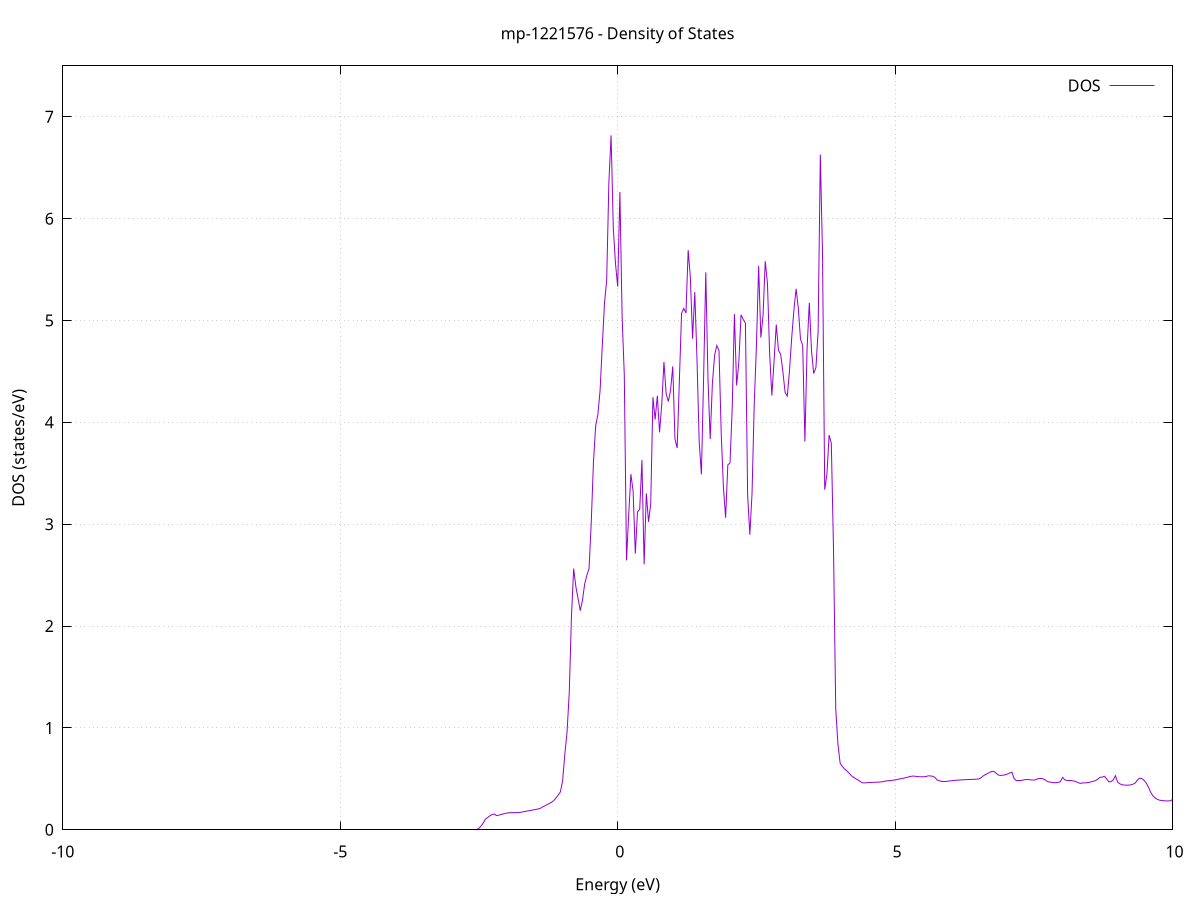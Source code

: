 set title 'mp-1221576 - Density of States'
set xlabel 'Energy (eV)'
set ylabel 'DOS (states/eV)'
set grid
set xrange [-10:10]
set yrange [0:7.500]
set xzeroaxis lt -1
set terminal png size 800,600
set output 'mp-1221576_dos_gnuplot.png'
plot '-' using 1:2 with lines title 'DOS'
-48.821000 0.000000
-48.781300 0.000000
-48.741600 0.000000
-48.701900 0.000000
-48.662200 0.000000
-48.622500 0.000000
-48.582800 0.000000
-48.543100 0.000000
-48.503400 0.000000
-48.463700 0.000000
-48.424100 0.000000
-48.384400 0.000000
-48.344700 0.000000
-48.305000 0.000000
-48.265300 0.000000
-48.225600 0.000000
-48.185900 0.000000
-48.146200 0.000000
-48.106500 0.000000
-48.066800 0.000000
-48.027100 0.000000
-47.987400 0.000000
-47.947700 0.000000
-47.908000 0.000000
-47.868400 0.000000
-47.828700 0.000000
-47.789000 0.000000
-47.749300 0.000000
-47.709600 0.000000
-47.669900 0.000000
-47.630200 0.000000
-47.590500 0.000000
-47.550800 0.000000
-47.511100 0.000000
-47.471400 0.000000
-47.431700 0.000000
-47.392000 0.000000
-47.352400 0.000000
-47.312700 0.000000
-47.273000 0.000000
-47.233300 0.000000
-47.193600 0.000000
-47.153900 0.000000
-47.114200 0.000000
-47.074500 0.000000
-47.034800 0.000000
-46.995100 0.000000
-46.955400 0.000000
-46.915700 0.000000
-46.876000 0.000000
-46.836300 0.000000
-46.796700 0.000000
-46.757000 0.000000
-46.717300 0.000000
-46.677600 0.000000
-46.637900 0.000000
-46.598200 0.000000
-46.558500 0.000000
-46.518800 0.000000
-46.479100 0.000000
-46.439400 0.000000
-46.399700 0.000000
-46.360000 0.000000
-46.320300 0.000000
-46.280700 0.000000
-46.241000 0.000000
-46.201300 0.000000
-46.161600 0.000000
-46.121900 0.000000
-46.082200 0.000000
-46.042500 0.000000
-46.002800 0.000000
-45.963100 0.000000
-45.923400 0.000000
-45.883700 0.000000
-45.844000 0.000000
-45.804300 0.000000
-45.764600 0.000000
-45.725000 0.000000
-45.685300 0.000000
-45.645600 0.000000
-45.605900 0.000000
-45.566200 0.000000
-45.526500 0.000000
-45.486800 0.000000
-45.447100 0.000000
-45.407400 0.000000
-45.367700 0.000000
-45.328000 0.000000
-45.288300 0.000000
-45.248600 0.000000
-45.209000 12.525400
-45.169300 7.502200
-45.129600 13.501300
-45.089900 28.770100
-45.050200 0.000000
-45.010500 0.000000
-44.970800 0.000000
-44.931100 0.000000
-44.891400 0.000000
-44.851700 0.000000
-44.812000 0.000000
-44.772300 0.000000
-44.732600 0.000000
-44.692900 0.000000
-44.653300 0.000000
-44.613600 0.000000
-44.573900 0.000000
-44.534200 0.000000
-44.494500 0.000000
-44.454800 0.000000
-44.415100 0.000000
-44.375400 0.000000
-44.335700 0.000000
-44.296000 0.000000
-44.256300 0.000000
-44.216600 0.000000
-44.176900 0.000000
-44.137300 0.000000
-44.097600 0.000000
-44.057900 0.000000
-44.018200 0.000000
-43.978500 0.000000
-43.938800 0.000000
-43.899100 0.000000
-43.859400 0.000000
-43.819700 0.000000
-43.780000 0.000000
-43.740300 0.000000
-43.700600 0.000000
-43.660900 0.000000
-43.621200 0.000000
-43.581600 0.000000
-43.541900 0.000000
-43.502200 0.000000
-43.462500 0.000000
-43.422800 0.000000
-43.383100 0.000000
-43.343400 0.000000
-43.303700 0.000000
-43.264000 0.000000
-43.224300 0.000000
-43.184600 0.000000
-43.144900 0.000000
-43.105200 0.000000
-43.065600 0.000000
-43.025900 0.000000
-42.986200 0.000000
-42.946500 0.000000
-42.906800 0.000000
-42.867100 0.000000
-42.827400 0.000000
-42.787700 0.000000
-42.748000 0.000000
-42.708300 0.000000
-42.668600 0.000000
-42.628900 0.000000
-42.589200 0.000000
-42.549500 0.000000
-42.509900 0.000000
-42.470200 0.000000
-42.430500 0.000000
-42.390800 0.000000
-42.351100 0.000000
-42.311400 0.000000
-42.271700 0.000000
-42.232000 0.000000
-42.192300 0.000000
-42.152600 0.000000
-42.112900 0.000000
-42.073200 0.000000
-42.033500 0.000000
-41.993900 0.000000
-41.954200 0.000000
-41.914500 0.000000
-41.874800 0.000000
-41.835100 0.000000
-41.795400 0.000000
-41.755700 0.000000
-41.716000 0.000000
-41.676300 0.000000
-41.636600 0.000000
-41.596900 0.000000
-41.557200 0.000000
-41.517500 0.000000
-41.477800 0.000000
-41.438200 0.000000
-41.398500 0.000000
-41.358800 0.000000
-41.319100 0.000000
-41.279400 0.000000
-41.239700 0.000000
-41.200000 0.000000
-41.160300 0.000000
-41.120600 0.000000
-41.080900 0.000000
-41.041200 0.000000
-41.001500 0.000000
-40.961800 0.000000
-40.922100 0.000000
-40.882500 0.000000
-40.842800 0.000000
-40.803100 0.000000
-40.763400 0.000000
-40.723700 0.000000
-40.684000 0.000000
-40.644300 0.000000
-40.604600 0.000000
-40.564900 0.000000
-40.525200 0.000000
-40.485500 0.000000
-40.445800 0.000000
-40.406100 0.000000
-40.366500 0.000000
-40.326800 0.000000
-40.287100 0.000000
-40.247400 0.000000
-40.207700 0.000000
-40.168000 0.000000
-40.128300 0.000000
-40.088600 0.000000
-40.048900 0.000000
-40.009200 0.000000
-39.969500 0.000000
-39.929800 0.000000
-39.890100 0.000000
-39.850400 0.000000
-39.810800 0.000000
-39.771100 0.000000
-39.731400 0.000000
-39.691700 0.000000
-39.652000 0.000000
-39.612300 0.000000
-39.572600 0.000000
-39.532900 0.000000
-39.493200 0.000000
-39.453500 0.000000
-39.413800 0.000000
-39.374100 0.000000
-39.334400 0.000000
-39.294800 0.000000
-39.255100 0.000000
-39.215400 0.000000
-39.175700 0.000000
-39.136000 0.000000
-39.096300 0.000000
-39.056600 0.000000
-39.016900 0.000000
-38.977200 0.000000
-38.937500 0.000000
-38.897800 0.000000
-38.858100 0.000000
-38.818400 0.000000
-38.778700 0.000000
-38.739100 0.000000
-38.699400 0.000000
-38.659700 0.000000
-38.620000 0.000000
-38.580300 0.000000
-38.540600 0.000000
-38.500900 0.000000
-38.461200 0.000000
-38.421500 0.000000
-38.381800 0.000000
-38.342100 0.000000
-38.302400 0.000000
-38.262700 0.000000
-38.223100 0.000000
-38.183400 0.000000
-38.143700 0.000000
-38.104000 0.000000
-38.064300 0.000000
-38.024600 0.000000
-37.984900 0.000000
-37.945200 0.000000
-37.905500 0.000000
-37.865800 0.000000
-37.826100 0.000000
-37.786400 0.000000
-37.746700 0.000000
-37.707000 0.000000
-37.667400 0.000000
-37.627700 0.000000
-37.588000 0.000000
-37.548300 0.000000
-37.508600 0.000000
-37.468900 0.000000
-37.429200 0.000000
-37.389500 0.000000
-37.349800 0.000000
-37.310100 0.000000
-37.270400 0.000000
-37.230700 0.000000
-37.191000 0.000000
-37.151400 0.000000
-37.111700 0.000000
-37.072000 0.000000
-37.032300 0.000000
-36.992600 0.000000
-36.952900 0.000000
-36.913200 0.000000
-36.873500 0.000000
-36.833800 0.000000
-36.794100 0.000000
-36.754400 0.000000
-36.714700 0.000000
-36.675000 0.000000
-36.635300 0.000000
-36.595700 0.000000
-36.556000 0.000000
-36.516300 0.000000
-36.476600 0.000000
-36.436900 0.000000
-36.397200 0.000000
-36.357500 0.000000
-36.317800 0.000000
-36.278100 0.000000
-36.238400 0.000000
-36.198700 0.000000
-36.159000 0.000000
-36.119300 0.000000
-36.079700 0.000000
-36.040000 0.000000
-36.000300 0.000000
-35.960600 0.000000
-35.920900 0.000000
-35.881200 0.000000
-35.841500 0.000000
-35.801800 0.000000
-35.762100 0.000000
-35.722400 0.000000
-35.682700 0.000000
-35.643000 0.000000
-35.603300 0.000000
-35.563600 0.000000
-35.524000 0.000000
-35.484300 0.000000
-35.444600 0.000000
-35.404900 0.000000
-35.365200 0.000000
-35.325500 0.000000
-35.285800 0.000000
-35.246100 0.000000
-35.206400 0.000000
-35.166700 0.000000
-35.127000 0.000000
-35.087300 0.000000
-35.047600 0.000000
-35.008000 0.000000
-34.968300 0.000000
-34.928600 0.000000
-34.888900 0.000000
-34.849200 0.000000
-34.809500 0.000000
-34.769800 0.000000
-34.730100 0.000000
-34.690400 0.000000
-34.650700 0.000000
-34.611000 0.000000
-34.571300 0.000000
-34.531600 0.000000
-34.491900 0.000000
-34.452300 0.000000
-34.412600 0.000000
-34.372900 0.000000
-34.333200 0.000000
-34.293500 0.000000
-34.253800 0.000000
-34.214100 0.000000
-34.174400 0.000000
-34.134700 0.000000
-34.095000 0.000000
-34.055300 0.000000
-34.015600 0.000000
-33.975900 0.000000
-33.936200 0.000000
-33.896600 0.000000
-33.856900 0.000000
-33.817200 0.000000
-33.777500 0.000000
-33.737800 0.000000
-33.698100 0.000000
-33.658400 0.000000
-33.618700 0.000000
-33.579000 0.000000
-33.539300 0.000000
-33.499600 0.000000
-33.459900 0.000000
-33.420200 0.000000
-33.380600 0.000000
-33.340900 0.000000
-33.301200 0.000000
-33.261500 0.000000
-33.221800 0.000000
-33.182100 0.000000
-33.142400 0.000000
-33.102700 0.000000
-33.063000 0.000000
-33.023300 0.000000
-32.983600 0.000000
-32.943900 0.000000
-32.904200 0.000000
-32.864500 0.000000
-32.824900 0.000000
-32.785200 0.000000
-32.745500 0.000000
-32.705800 0.000000
-32.666100 0.000000
-32.626400 0.000000
-32.586700 0.000000
-32.547000 0.000000
-32.507300 0.000000
-32.467600 0.000000
-32.427900 0.000000
-32.388200 0.000000
-32.348500 0.000000
-32.308900 0.000000
-32.269200 0.000000
-32.229500 0.000000
-32.189800 0.000000
-32.150100 0.000000
-32.110400 0.000000
-32.070700 0.000000
-32.031000 0.000000
-31.991300 0.000000
-31.951600 0.000000
-31.911900 0.000000
-31.872200 0.000000
-31.832500 0.000000
-31.792800 0.000000
-31.753200 0.000000
-31.713500 0.000000
-31.673800 0.000000
-31.634100 0.000000
-31.594400 0.000000
-31.554700 0.000000
-31.515000 0.000000
-31.475300 0.000000
-31.435600 0.000000
-31.395900 0.000000
-31.356200 0.000000
-31.316500 0.000000
-31.276800 0.000000
-31.237200 0.000000
-31.197500 0.000000
-31.157800 0.000000
-31.118100 0.000000
-31.078400 0.000000
-31.038700 0.000000
-30.999000 0.000000
-30.959300 0.000000
-30.919600 0.000000
-30.879900 0.000000
-30.840200 0.000000
-30.800500 0.000000
-30.760800 0.000000
-30.721100 0.000000
-30.681500 0.000000
-30.641800 0.000000
-30.602100 0.000000
-30.562400 0.000000
-30.522700 0.000000
-30.483000 0.000000
-30.443300 0.000000
-30.403600 0.000000
-30.363900 0.000000
-30.324200 0.000000
-30.284500 0.000000
-30.244800 0.000000
-30.205100 0.000000
-30.165500 0.000000
-30.125800 0.000000
-30.086100 0.000000
-30.046400 0.000000
-30.006700 0.000000
-29.967000 0.000000
-29.927300 0.000000
-29.887600 0.000000
-29.847900 0.000000
-29.808200 0.000000
-29.768500 0.000000
-29.728800 0.000000
-29.689100 0.000000
-29.649400 0.000000
-29.609800 0.000000
-29.570100 0.000000
-29.530400 0.000000
-29.490700 0.000000
-29.451000 0.000000
-29.411300 0.000000
-29.371600 0.000000
-29.331900 0.000000
-29.292200 0.000000
-29.252500 0.000000
-29.212800 0.000000
-29.173100 0.000000
-29.133400 0.000000
-29.093800 0.000000
-29.054100 0.000000
-29.014400 0.000000
-28.974700 0.000000
-28.935000 0.000000
-28.895300 0.000000
-28.855600 0.000000
-28.815900 0.000000
-28.776200 0.000000
-28.736500 0.000000
-28.696800 0.000000
-28.657100 0.000000
-28.617400 0.000000
-28.577700 0.000000
-28.538100 0.000000
-28.498400 0.000000
-28.458700 0.000000
-28.419000 0.000000
-28.379300 0.000000
-28.339600 0.000000
-28.299900 0.000000
-28.260200 0.000000
-28.220500 0.000000
-28.180800 0.000000
-28.141100 0.000000
-28.101400 0.000000
-28.061700 0.000000
-28.022100 0.000000
-27.982400 0.000000
-27.942700 0.000000
-27.903000 0.000000
-27.863300 0.000000
-27.823600 0.000000
-27.783900 0.000000
-27.744200 0.000000
-27.704500 0.000000
-27.664800 0.000000
-27.625100 0.000000
-27.585400 0.000000
-27.545700 0.000000
-27.506000 0.000000
-27.466400 0.000000
-27.426700 0.000000
-27.387000 0.000000
-27.347300 0.000000
-27.307600 0.000000
-27.267900 0.000000
-27.228200 0.000000
-27.188500 0.000000
-27.148800 0.000000
-27.109100 0.000000
-27.069400 0.000000
-27.029700 0.000000
-26.990000 0.000000
-26.950300 0.000000
-26.910700 0.000000
-26.871000 0.000000
-26.831300 0.000000
-26.791600 0.000000
-26.751900 0.000000
-26.712200 0.000000
-26.672500 0.000000
-26.632800 0.000000
-26.593100 0.000000
-26.553400 0.000000
-26.513700 0.000000
-26.474000 0.000000
-26.434300 0.000000
-26.394700 0.000000
-26.355000 0.000000
-26.315300 0.000000
-26.275600 0.000000
-26.235900 0.000000
-26.196200 0.000000
-26.156500 0.000000
-26.116800 0.000000
-26.077100 0.000000
-26.037400 0.000000
-25.997700 0.000000
-25.958000 0.000000
-25.918300 0.000000
-25.878600 0.000000
-25.839000 0.000000
-25.799300 0.000000
-25.759600 0.000000
-25.719900 0.000000
-25.680200 0.000000
-25.640500 0.000000
-25.600800 0.000000
-25.561100 0.000000
-25.521400 0.000000
-25.481700 0.000000
-25.442000 0.000000
-25.402300 0.000000
-25.362600 0.000000
-25.323000 0.000000
-25.283300 0.000000
-25.243600 0.000000
-25.203900 0.000000
-25.164200 0.000000
-25.124500 0.000000
-25.084800 0.000000
-25.045100 0.000000
-25.005400 0.000000
-24.965700 0.000000
-24.926000 0.000000
-24.886300 0.000000
-24.846600 0.000000
-24.806900 0.000000
-24.767300 0.000000
-24.727600 0.000000
-24.687900 0.000000
-24.648200 0.000000
-24.608500 0.000000
-24.568800 0.000000
-24.529100 0.000000
-24.489400 0.000000
-24.449700 0.000000
-24.410000 0.000000
-24.370300 0.000000
-24.330600 0.000000
-24.290900 0.000000
-24.251300 0.000000
-24.211600 0.000000
-24.171900 0.000000
-24.132200 0.000000
-24.092500 0.000000
-24.052800 0.000000
-24.013100 0.000000
-23.973400 0.000000
-23.933700 0.000000
-23.894000 0.000000
-23.854300 0.000000
-23.814600 0.000000
-23.774900 0.000000
-23.735200 0.000000
-23.695600 0.000000
-23.655900 0.000000
-23.616200 0.000000
-23.576500 0.000000
-23.536800 0.000000
-23.497100 0.000000
-23.457400 0.000000
-23.417700 0.000000
-23.378000 0.000000
-23.338300 0.000000
-23.298600 0.000000
-23.258900 0.000000
-23.219200 0.000000
-23.179600 0.000000
-23.139900 0.000000
-23.100200 0.000000
-23.060500 0.000000
-23.020800 0.000000
-22.981100 0.000000
-22.941400 0.000000
-22.901700 0.000000
-22.862000 0.000000
-22.822300 0.000000
-22.782600 0.000000
-22.742900 0.000000
-22.703200 0.000000
-22.663500 0.000000
-22.623900 0.000000
-22.584200 0.000000
-22.544500 0.000000
-22.504800 0.000000
-22.465100 0.000000
-22.425400 0.000000
-22.385700 0.000000
-22.346000 0.000000
-22.306300 0.000000
-22.266600 0.000000
-22.226900 0.000000
-22.187200 0.000000
-22.147500 0.000000
-22.107900 0.000000
-22.068200 0.000000
-22.028500 0.000000
-21.988800 0.000000
-21.949100 0.000000
-21.909400 0.000000
-21.869700 0.000000
-21.830000 0.000000
-21.790300 0.000000
-21.750600 0.000000
-21.710900 0.000000
-21.671200 0.000000
-21.631500 0.000000
-21.591800 0.000000
-21.552200 0.000000
-21.512500 0.000000
-21.472800 0.000000
-21.433100 0.000000
-21.393400 0.000000
-21.353700 0.000000
-21.314000 0.000000
-21.274300 0.000000
-21.234600 0.000000
-21.194900 0.000000
-21.155200 0.000000
-21.115500 0.000000
-21.075800 0.000000
-21.036200 0.000000
-20.996500 0.000000
-20.956800 0.000000
-20.917100 0.000000
-20.877400 0.000000
-20.837700 0.000000
-20.798000 0.000000
-20.758300 0.000000
-20.718600 0.000000
-20.678900 0.000000
-20.639200 0.000000
-20.599500 0.000000
-20.559800 0.000000
-20.520100 0.000000
-20.480500 0.000000
-20.440800 0.000000
-20.401100 0.000000
-20.361400 0.000000
-20.321700 0.000000
-20.282000 0.000000
-20.242300 0.000000
-20.202600 0.000000
-20.162900 0.000000
-20.123200 0.000000
-20.083500 0.000000
-20.043800 0.000000
-20.004100 0.000000
-19.964400 0.000000
-19.924800 0.000000
-19.885100 0.000000
-19.845400 0.000000
-19.805700 0.000000
-19.766000 0.000000
-19.726300 0.000000
-19.686600 0.000000
-19.646900 0.000000
-19.607200 0.000000
-19.567500 0.000000
-19.527800 0.000000
-19.488100 0.000000
-19.448400 0.000000
-19.408800 0.000000
-19.369100 0.000000
-19.329400 0.000000
-19.289700 0.000000
-19.250000 0.000000
-19.210300 0.000000
-19.170600 0.000000
-19.130900 0.000000
-19.091200 0.000000
-19.051500 0.000000
-19.011800 0.000000
-18.972100 0.000000
-18.932400 0.000000
-18.892700 0.000000
-18.853100 0.000000
-18.813400 0.000000
-18.773700 0.000000
-18.734000 0.000000
-18.694300 0.000000
-18.654600 0.000000
-18.614900 0.000000
-18.575200 0.000000
-18.535500 0.000000
-18.495800 0.000000
-18.456100 0.000000
-18.416400 0.000000
-18.376700 0.000000
-18.337100 0.000000
-18.297400 0.000000
-18.257700 0.000000
-18.218000 0.000000
-18.178300 0.000000
-18.138600 0.000000
-18.098900 0.000000
-18.059200 0.000000
-18.019500 0.000000
-17.979800 0.000000
-17.940100 0.000000
-17.900400 0.000000
-17.860700 0.000000
-17.821000 0.000000
-17.781400 0.000000
-17.741700 0.000000
-17.702000 0.000000
-17.662300 0.000000
-17.622600 0.000000
-17.582900 0.000000
-17.543200 0.000000
-17.503500 0.000000
-17.463800 0.000000
-17.424100 0.000000
-17.384400 0.000000
-17.344700 0.000000
-17.305000 0.000000
-17.265400 0.000000
-17.225700 0.000000
-17.186000 0.000000
-17.146300 0.000000
-17.106600 0.000000
-17.066900 0.000000
-17.027200 0.000000
-16.987500 0.000000
-16.947800 0.000000
-16.908100 0.000000
-16.868400 0.000000
-16.828700 0.000000
-16.789000 0.000000
-16.749300 0.000000
-16.709700 0.000000
-16.670000 0.000000
-16.630300 0.000000
-16.590600 0.000000
-16.550900 0.000000
-16.511200 0.000000
-16.471500 0.000000
-16.431800 0.000000
-16.392100 0.000000
-16.352400 0.000000
-16.312700 0.000000
-16.273000 0.000000
-16.233300 0.000000
-16.193700 0.000000
-16.154000 0.000000
-16.114300 0.000000
-16.074600 0.000000
-16.034900 0.000000
-15.995200 0.000000
-15.955500 0.000000
-15.915800 0.000000
-15.876100 0.000000
-15.836400 0.000000
-15.796700 0.000000
-15.757000 0.000000
-15.717300 0.000000
-15.677600 0.000000
-15.638000 0.000000
-15.598300 0.000000
-15.558600 0.000000
-15.518900 0.000000
-15.479200 0.000000
-15.439500 0.000000
-15.399800 0.000000
-15.360100 0.000000
-15.320400 0.000000
-15.280700 0.000000
-15.241000 0.000000
-15.201300 0.000000
-15.161600 0.000000
-15.122000 0.000000
-15.082300 0.000000
-15.042600 0.000000
-15.002900 0.000000
-14.963200 0.000000
-14.923500 0.000000
-14.883800 0.000000
-14.844100 0.000000
-14.804400 0.000000
-14.764700 0.000000
-14.725000 0.000000
-14.685300 0.000000
-14.645600 0.000000
-14.605900 0.000000
-14.566300 0.000000
-14.526600 0.000000
-14.486900 0.000000
-14.447200 0.000000
-14.407500 0.000000
-14.367800 0.000000
-14.328100 0.000000
-14.288400 0.000000
-14.248700 0.000000
-14.209000 0.000000
-14.169300 0.000000
-14.129600 0.000000
-14.089900 0.000000
-14.050300 0.000000
-14.010600 0.000000
-13.970900 0.000000
-13.931200 0.000000
-13.891500 0.000000
-13.851800 0.000000
-13.812100 0.000000
-13.772400 0.000000
-13.732700 0.000000
-13.693000 0.000000
-13.653300 0.000000
-13.613600 0.000000
-13.573900 0.000000
-13.534200 0.000000
-13.494600 0.000000
-13.454900 0.000000
-13.415200 0.000000
-13.375500 0.000000
-13.335800 0.000000
-13.296100 0.000000
-13.256400 0.000000
-13.216700 0.000000
-13.177000 0.000000
-13.137300 0.000000
-13.097600 0.000000
-13.057900 0.000000
-13.018200 0.000000
-12.978500 0.000000
-12.938900 0.000000
-12.899200 0.000000
-12.859500 0.000000
-12.819800 0.000000
-12.780100 0.000000
-12.740400 0.000000
-12.700700 0.000000
-12.661000 0.000000
-12.621300 0.000000
-12.581600 0.000000
-12.541900 0.000000
-12.502200 0.000000
-12.462500 0.000000
-12.422900 0.000000
-12.383200 0.000000
-12.343500 0.000000
-12.303800 0.000000
-12.264100 0.000000
-12.224400 0.000000
-12.184700 0.000000
-12.145000 0.000000
-12.105300 0.000000
-12.065600 0.000000
-12.025900 0.000000
-11.986200 0.000000
-11.946500 0.000000
-11.906800 0.000000
-11.867200 0.000000
-11.827500 0.000000
-11.787800 0.000000
-11.748100 0.000000
-11.708400 0.000000
-11.668700 0.000000
-11.629000 0.000000
-11.589300 0.000000
-11.549600 0.000000
-11.509900 0.000000
-11.470200 0.000000
-11.430500 0.000000
-11.390800 0.000000
-11.351200 0.000000
-11.311500 0.000000
-11.271800 0.000000
-11.232100 0.000000
-11.192400 0.000000
-11.152700 0.000000
-11.113000 0.000000
-11.073300 0.000000
-11.033600 0.000000
-10.993900 0.000000
-10.954200 0.000000
-10.914500 0.000000
-10.874800 0.000000
-10.835100 0.000000
-10.795500 0.000000
-10.755800 0.000000
-10.716100 0.000000
-10.676400 0.000000
-10.636700 0.000000
-10.597000 0.000000
-10.557300 0.000000
-10.517600 0.000000
-10.477900 0.000000
-10.438200 0.000000
-10.398500 0.000000
-10.358800 0.000000
-10.319100 0.000000
-10.279500 0.000000
-10.239800 0.000000
-10.200100 0.000000
-10.160400 0.000000
-10.120700 0.000000
-10.081000 0.000000
-10.041300 0.000000
-10.001600 0.000000
-9.961900 0.000000
-9.922200 0.000000
-9.882500 0.000000
-9.842800 0.000000
-9.803100 0.000000
-9.763400 0.000000
-9.723800 0.000000
-9.684100 0.000000
-9.644400 0.000000
-9.604700 0.000000
-9.565000 0.000000
-9.525300 0.000000
-9.485600 0.000000
-9.445900 0.000000
-9.406200 0.000000
-9.366500 0.000000
-9.326800 0.000000
-9.287100 0.000000
-9.247400 0.000000
-9.207800 0.000000
-9.168100 0.000000
-9.128400 0.000000
-9.088700 0.000000
-9.049000 0.000000
-9.009300 0.000000
-8.969600 0.000000
-8.929900 0.000000
-8.890200 0.000000
-8.850500 0.000000
-8.810800 0.000000
-8.771100 0.000000
-8.731400 0.000000
-8.691700 0.000000
-8.652100 0.000000
-8.612400 0.000000
-8.572700 0.000000
-8.533000 0.000000
-8.493300 0.000000
-8.453600 0.000000
-8.413900 0.000000
-8.374200 0.000000
-8.334500 0.000000
-8.294800 0.000000
-8.255100 0.000000
-8.215400 0.000000
-8.175700 0.000000
-8.136100 0.000000
-8.096400 0.000000
-8.056700 0.000000
-8.017000 0.000000
-7.977300 0.000000
-7.937600 0.000000
-7.897900 0.000000
-7.858200 0.000000
-7.818500 0.000000
-7.778800 0.000000
-7.739100 0.000000
-7.699400 0.000000
-7.659700 0.000000
-7.620000 0.000000
-7.580400 0.000000
-7.540700 0.000000
-7.501000 0.000000
-7.461300 0.000000
-7.421600 0.000000
-7.381900 0.000000
-7.342200 0.000000
-7.302500 0.000000
-7.262800 0.000000
-7.223100 0.000000
-7.183400 0.000000
-7.143700 0.000000
-7.104000 0.000000
-7.064400 0.000000
-7.024700 0.000000
-6.985000 0.000000
-6.945300 0.000000
-6.905600 0.000000
-6.865900 0.000000
-6.826200 0.000000
-6.786500 0.000000
-6.746800 0.000000
-6.707100 0.000000
-6.667400 0.000000
-6.627700 0.000000
-6.588000 0.000000
-6.548300 0.000000
-6.508700 0.000000
-6.469000 0.000000
-6.429300 0.000000
-6.389600 0.000000
-6.349900 0.000000
-6.310200 0.000000
-6.270500 0.000000
-6.230800 0.000000
-6.191100 0.000000
-6.151400 0.000000
-6.111700 0.000000
-6.072000 0.000000
-6.032300 0.000000
-5.992600 0.000000
-5.953000 0.000000
-5.913300 0.000000
-5.873600 0.000000
-5.833900 0.000000
-5.794200 0.000000
-5.754500 0.000000
-5.714800 0.000000
-5.675100 0.000000
-5.635400 0.000000
-5.595700 0.000000
-5.556000 0.000000
-5.516300 0.000000
-5.476600 0.000000
-5.437000 0.000000
-5.397300 0.000000
-5.357600 0.000000
-5.317900 0.000000
-5.278200 0.000000
-5.238500 0.000000
-5.198800 0.000000
-5.159100 0.000000
-5.119400 0.000000
-5.079700 0.000000
-5.040000 0.000000
-5.000300 0.000000
-4.960600 0.000000
-4.920900 0.000000
-4.881300 0.000000
-4.841600 0.000000
-4.801900 0.000000
-4.762200 0.000000
-4.722500 0.000000
-4.682800 0.000000
-4.643100 0.000000
-4.603400 0.000000
-4.563700 0.000000
-4.524000 0.000000
-4.484300 0.000000
-4.444600 0.000000
-4.404900 0.000000
-4.365300 0.000000
-4.325600 0.000000
-4.285900 0.000000
-4.246200 0.000000
-4.206500 0.000000
-4.166800 0.000000
-4.127100 0.000000
-4.087400 0.000000
-4.047700 0.000000
-4.008000 0.000000
-3.968300 0.000000
-3.928600 0.000000
-3.888900 0.000000
-3.849200 0.000000
-3.809600 0.000000
-3.769900 0.000000
-3.730200 0.000000
-3.690500 0.000000
-3.650800 0.000000
-3.611100 0.000000
-3.571400 0.000000
-3.531700 0.000000
-3.492000 0.000000
-3.452300 0.000000
-3.412600 0.000000
-3.372900 0.000000
-3.333200 0.000000
-3.293600 0.000000
-3.253900 0.000000
-3.214200 0.000000
-3.174500 0.000000
-3.134800 0.000000
-3.095100 0.000000
-3.055400 0.000000
-3.015700 0.000000
-2.976000 0.000000
-2.936300 0.000000
-2.896600 0.000000
-2.856900 0.000000
-2.817200 0.000000
-2.777500 0.000000
-2.737900 0.000000
-2.698200 0.000000
-2.658500 0.000000
-2.618800 0.000000
-2.579100 0.000000
-2.539400 0.001400
-2.499700 0.015600
-2.460000 0.038300
-2.420300 0.068100
-2.380600 0.105400
-2.340900 0.121200
-2.301200 0.137800
-2.261500 0.150500
-2.221900 0.154600
-2.182200 0.138400
-2.142500 0.144000
-2.102800 0.149600
-2.063100 0.155200
-2.023400 0.160800
-1.983700 0.165000
-1.944000 0.167500
-1.904300 0.168800
-1.864600 0.168400
-1.824900 0.168200
-1.785200 0.169500
-1.745500 0.171900
-1.705800 0.175900
-1.666200 0.180000
-1.626500 0.184100
-1.586800 0.188200
-1.547100 0.192400
-1.507400 0.196500
-1.467700 0.200600
-1.428000 0.204700
-1.388300 0.212500
-1.348600 0.225400
-1.308900 0.236500
-1.269200 0.247600
-1.229500 0.258600
-1.189800 0.270200
-1.150200 0.287100
-1.110500 0.312400
-1.070800 0.341300
-1.031100 0.372900
-0.991400 0.483700
-0.951700 0.744200
-0.912000 0.959200
-0.872300 1.344600
-0.832600 2.092000
-0.792900 2.564800
-0.753200 2.387500
-0.713500 2.269700
-0.673800 2.151700
-0.634100 2.254200
-0.594500 2.412400
-0.554800 2.498400
-0.515100 2.564200
-0.475400 3.022200
-0.435700 3.612900
-0.396000 3.966100
-0.356300 4.077700
-0.316600 4.312300
-0.276900 4.753800
-0.237200 5.170200
-0.197500 5.397700
-0.157800 6.359100
-0.118100 6.818100
-0.078400 5.906400
-0.038800 5.557700
0.000900 5.333100
0.040600 6.261700
0.080300 5.040300
0.120000 4.463800
0.159700 2.645400
0.199400 3.095900
0.239100 3.491300
0.278800 3.323400
0.318500 2.711000
0.358200 3.120400
0.397900 3.147100
0.437600 3.629000
0.477200 2.606000
0.516900 3.303000
0.556600 3.023500
0.596300 3.201400
0.636000 4.247200
0.675700 4.027700
0.715400 4.261500
0.755100 3.902000
0.794800 4.175200
0.834500 4.592200
0.874200 4.280500
0.913900 4.204700
0.953600 4.315000
0.993300 4.550100
1.032900 3.836400
1.072600 3.748100
1.112300 4.406600
1.152000 5.069900
1.191700 5.118600
1.231400 5.074300
1.271100 5.690800
1.310800 5.418600
1.350500 4.821600
1.390200 5.279200
1.429900 4.622000
1.469600 3.810500
1.509300 3.489400
1.548900 4.431800
1.588600 5.472800
1.628300 4.422700
1.668000 3.836200
1.707700 4.383900
1.747400 4.658800
1.787100 4.754000
1.826800 4.704900
1.866500 3.895000
1.906200 3.364200
1.945900 3.063200
1.985600 3.582000
2.025300 3.602100
2.065000 4.143100
2.104600 5.063400
2.144300 4.362100
2.184000 4.587500
2.223700 5.056400
2.263400 5.009800
2.303100 4.975400
2.342800 3.282700
2.382500 2.897700
2.422200 3.302300
2.461900 4.181500
2.501600 4.754000
2.541300 5.535400
2.581000 4.831800
2.620600 5.050000
2.660300 5.582100
2.700000 5.365200
2.739700 4.668600
2.779400 4.262800
2.819100 4.600300
2.858800 4.959500
2.898500 4.706600
2.938200 4.666500
2.977900 4.500000
3.017600 4.294600
3.057300 4.257400
3.097000 4.507400
3.136700 4.828900
3.176300 5.098300
3.216000 5.311600
3.255700 5.123800
3.295400 4.817700
3.335100 4.755600
3.374800 3.811400
3.414500 4.729400
3.454200 5.174900
3.493900 4.704400
3.533600 4.478900
3.573300 4.536900
3.613000 4.891800
3.652700 6.628900
3.692300 5.656300
3.732000 3.339100
3.771700 3.490800
3.811400 3.875800
3.851100 3.792900
3.890800 2.747400
3.930500 1.189100
3.970200 0.839500
4.009900 0.653800
4.049600 0.621900
4.089300 0.597800
4.129000 0.578800
4.168700 0.558300
4.208400 0.533200
4.248000 0.515900
4.287700 0.502600
4.327400 0.490100
4.367100 0.476800
4.406800 0.461400
4.446500 0.460300
4.486200 0.461800
4.525900 0.463400
4.565600 0.464700
4.605300 0.465700
4.645000 0.466700
4.684700 0.467500
4.724400 0.468800
4.764000 0.471500
4.803700 0.475300
4.843400 0.480200
4.883100 0.481600
4.922800 0.483200
4.962500 0.486500
5.002200 0.490300
5.041900 0.494600
5.081600 0.498800
5.121300 0.503000
5.161000 0.507400
5.200700 0.512300
5.240400 0.518500
5.280100 0.524200
5.319700 0.527300
5.359400 0.526000
5.399100 0.522300
5.438800 0.520700
5.478500 0.520200
5.518200 0.520100
5.557900 0.523000
5.597600 0.529600
5.637300 0.528800
5.677000 0.525300
5.716700 0.514800
5.756400 0.489400
5.796100 0.481400
5.835700 0.476200
5.875400 0.473500
5.915100 0.474400
5.954800 0.476900
5.994500 0.479800
6.034200 0.482300
6.073900 0.484800
6.113600 0.487000
6.153300 0.488500
6.193000 0.489700
6.232700 0.490800
6.272400 0.491800
6.312100 0.492800
6.351800 0.493800
6.391400 0.494800
6.431100 0.495800
6.470800 0.496800
6.510500 0.499200
6.550200 0.510600
6.589900 0.529500
6.629600 0.541600
6.669300 0.552900
6.709000 0.564800
6.748700 0.574400
6.788400 0.570800
6.828100 0.551000
6.867800 0.536300
6.907500 0.533600
6.947100 0.536000
6.986800 0.539900
7.026500 0.548100
7.066200 0.557300
7.105900 0.565300
7.145600 0.502400
7.185300 0.483100
7.225000 0.479900
7.264700 0.479900
7.304400 0.488200
7.344100 0.492300
7.383800 0.493700
7.423500 0.491300
7.463100 0.489200
7.502800 0.488200
7.542500 0.492900
7.582200 0.502900
7.621900 0.504300
7.661600 0.501200
7.701300 0.490800
7.741000 0.475700
7.780700 0.469200
7.820400 0.465400
7.860100 0.462900
7.899800 0.462500
7.939500 0.465200
7.979200 0.472000
8.018800 0.514700
8.058500 0.490700
8.098200 0.484400
8.137900 0.483900
8.177600 0.482500
8.217300 0.479200
8.257000 0.473400
8.296700 0.462600
8.336400 0.455500
8.376100 0.459600
8.415800 0.460400
8.455500 0.462000
8.495200 0.465600
8.534800 0.471200
8.574500 0.476800
8.614200 0.483300
8.653900 0.497300
8.693600 0.514800
8.733300 0.516600
8.773000 0.525700
8.812700 0.500000
8.852400 0.470700
8.892100 0.472500
8.931800 0.489500
8.971500 0.531500
9.011200 0.468300
9.050900 0.451100
9.090500 0.442500
9.130200 0.438900
9.169900 0.437900
9.209600 0.438500
9.249300 0.440600
9.289000 0.447900
9.328700 0.459700
9.368400 0.487900
9.408100 0.507300
9.447800 0.502200
9.487500 0.485500
9.527200 0.458100
9.566900 0.418600
9.606500 0.367800
9.646200 0.333500
9.685900 0.313500
9.725600 0.299300
9.765300 0.290900
9.805000 0.287500
9.844700 0.284800
9.884400 0.283100
9.924100 0.283200
9.963800 0.284400
10.003500 0.298200
10.043200 0.296300
10.082900 0.293100
10.122600 0.297200
10.162200 0.311400
10.201900 0.322100
10.241600 0.330100
10.281300 0.333300
10.321000 0.340900
10.360700 0.349700
10.400400 0.350000
10.440100 0.346700
10.479800 0.339900
10.519500 0.329700
10.559200 0.313500
10.598900 0.296500
10.638600 0.281300
10.678200 0.275500
10.717900 0.272600
10.757600 0.273100
10.797300 0.282500
10.837000 0.381700
10.876700 0.543000
10.916400 0.681400
10.956100 0.637000
10.995800 0.615800
11.035500 0.638100
11.075200 0.607100
11.114900 0.576200
11.154600 0.571600
11.194300 0.598000
11.233900 0.612100
11.273600 0.648800
11.313300 0.717400
11.353000 0.785800
11.392700 0.702200
11.432400 0.604700
11.472100 0.428400
11.511800 0.420400
11.551500 0.471100
11.591200 0.515600
11.630900 0.544500
11.670600 0.502900
11.710300 0.478300
11.749900 0.508200
11.789600 0.538400
11.829300 0.498500
11.869000 0.500300
11.908700 0.510700
11.948400 0.531400
11.988100 0.556900
12.027800 0.586400
12.067500 0.591900
12.107200 0.604100
12.146900 0.622200
12.186600 0.634700
12.226300 0.644700
12.266000 0.686300
12.305600 0.701500
12.345300 0.683700
12.385000 0.654600
12.424700 0.632800
12.464400 0.628700
12.504100 0.626100
12.543800 0.622900
12.583500 0.619600
12.623200 0.617700
12.662900 0.613600
12.702600 0.610700
12.742300 0.611400
12.782000 0.612800
12.821600 0.614100
12.861300 0.605900
12.901000 0.595200
12.940700 0.583800
12.980400 0.577500
13.020100 0.573000
13.059800 0.574900
13.099500 0.586400
13.139200 0.597300
13.178900 0.595000
13.218600 0.591900
13.258300 0.583400
13.298000 0.575300
13.337700 0.567700
13.377300 0.557500
13.417000 0.550300
13.456700 0.543700
13.496400 0.539100
13.536100 0.537100
13.575800 0.537100
13.615500 0.548100
13.655200 0.561000
13.694900 0.550800
13.734600 0.551100
13.774300 0.550800
13.814000 0.547000
13.853700 0.538300
13.893400 0.537200
13.933000 0.542100
13.972700 0.557500
14.012400 0.575100
14.052100 0.595000
14.091800 0.614700
14.131500 0.628700
14.171200 0.647800
14.210900 0.644100
14.250600 0.643300
14.290300 0.648400
14.330000 0.670400
14.369700 0.730500
14.409400 0.787000
14.449000 0.780000
14.488700 0.768900
14.528400 0.764200
14.568100 0.774600
14.607800 0.780500
14.647500 0.784700
14.687200 0.780500
14.726900 0.795700
14.766600 0.843700
14.806300 0.877300
14.846000 0.862000
14.885700 0.859000
14.925400 0.858600
14.965100 0.872700
15.004700 0.876800
15.044400 0.858100
15.084100 0.866200
15.123800 0.882800
15.163500 0.892500
15.203200 0.902400
15.242900 0.927100
15.282600 0.959300
15.322300 0.997400
15.362000 1.039600
15.401700 1.069100
15.441400 1.043000
15.481100 1.028100
15.520700 1.000500
15.560400 0.970900
15.600100 0.939000
15.639800 0.914200
15.679500 0.897800
15.719200 0.886700
15.758900 0.897300
15.798600 0.915700
15.838300 0.956600
15.878000 1.005000
15.917700 1.018400
15.957400 0.999600
15.997100 1.001600
16.036800 1.010000
16.076400 1.012700
16.116100 1.026000
16.155800 1.019000
16.195500 1.009700
16.235200 1.009800
16.274900 0.994700
16.314600 0.974200
16.354300 0.959400
16.394000 0.951800
16.433700 0.945900
16.473400 0.945600
16.513100 0.962100
16.552800 1.008000
16.592400 0.946700
16.632100 0.924200
16.671800 0.920800
16.711500 0.912000
16.751200 0.910800
16.790900 0.926100
16.830600 0.955000
16.870300 0.944200
16.910000 0.931400
16.949700 0.921600
16.989400 0.908000
17.029100 0.915300
17.068800 0.893900
17.108500 0.882200
17.148100 0.875800
17.187800 0.876300
17.227500 0.881300
17.267200 0.892400
17.306900 0.905900
17.346600 0.921800
17.386300 0.946400
17.426000 0.967100
17.465700 0.979900
17.505400 0.994000
17.545100 1.014000
17.584800 1.043400
17.624500 1.046600
17.664100 1.028600
17.703800 1.028700
17.743500 1.023100
17.783200 1.013700
17.822900 1.005900
17.862600 1.001100
17.902300 1.016400
17.942000 1.037800
17.981700 1.058900
18.021400 1.078100
18.061100 1.098000
18.100800 1.115300
18.140500 1.130000
18.180200 1.108000
18.219800 1.087900
18.259500 1.064200
18.299200 1.049700
18.338900 1.058800
18.378600 1.058200
18.418300 1.052100
18.458000 1.043000
18.497700 1.029100
18.537400 1.003700
18.577100 0.964300
18.616800 0.940500
18.656500 0.931600
18.696200 0.932100
18.735800 0.949200
18.775500 1.116200
18.815200 0.956600
18.854900 0.969200
18.894600 0.974800
18.934300 0.974400
18.974000 0.988300
19.013700 1.002300
19.053400 1.020200
19.093100 1.038000
19.132800 1.046100
19.172500 1.038800
19.212200 1.031400
19.251900 1.075200
19.291500 1.129000
19.331200 1.091500
19.370900 1.081600
19.410600 1.049000
19.450300 1.039200
19.490000 1.027000
19.529700 1.008800
19.569400 0.996300
19.609100 0.998200
19.648800 1.002900
19.688500 1.000800
19.728200 0.998400
19.767900 0.996200
19.807500 0.997500
19.847200 1.001300
19.886900 1.012900
19.926600 1.028400
19.966300 1.051700
20.006000 1.057800
20.045700 1.046000
20.085400 1.042900
20.125100 1.033400
20.164800 1.021200
20.204500 1.013500
20.244200 1.011800
20.283900 1.015600
20.323600 1.024200
20.363200 1.046000
20.402900 1.078700
20.442600 1.120400
20.482300 1.149900
20.522000 1.135000
20.561700 1.113300
20.601400 1.106900
20.641100 1.112300
20.680800 1.102800
20.720500 1.089700
20.760200 1.071100
20.799900 1.050600
20.839600 1.032200
20.879300 1.020800
20.918900 1.016300
20.958600 1.012700
20.998300 1.004600
21.038000 0.992000
21.077700 0.979600
21.117400 0.962000
21.157100 0.950100
21.196800 0.944200
21.236500 0.942600
21.276200 0.943200
21.315900 0.948700
21.355600 0.955800
21.395300 0.961200
21.434900 0.967300
21.474600 0.974500
21.514300 0.983500
21.554000 0.999600
21.593700 1.009600
21.633400 1.010900
21.673100 1.012100
21.712800 1.011000
21.752500 1.013100
21.792200 1.026500
21.831900 1.055100
21.871600 1.109400
21.911300 1.245400
21.951000 1.205600
21.990600 1.139500
22.030300 1.123400
22.070000 1.120500
22.109700 1.132400
22.149400 1.156600
22.189100 1.058600
22.228800 1.055800
22.268500 1.057900
22.308200 1.059800
22.347900 1.061300
22.387600 1.031300
22.427300 1.013600
22.467000 1.007000
22.506600 1.002000
22.546300 0.998800
22.586000 1.025400
22.625700 0.998700
22.665400 0.965500
22.705100 0.942100
22.744800 0.928500
22.784500 0.908900
22.824200 0.895700
22.863900 0.889000
22.903600 0.886300
22.943300 0.883300
22.983000 0.886500
23.022700 0.895300
23.062300 0.906700
23.102000 0.909100
23.141700 0.907200
23.181400 0.905600
23.221100 0.916200
23.260800 0.949500
23.300500 0.985900
23.340200 0.929600
23.379900 0.857400
23.419600 0.838200
23.459300 0.848600
23.499000 0.886200
23.538700 0.920900
23.578300 0.939400
23.618000 0.949300
23.657700 0.947500
23.697400 1.050900
23.737100 1.291800
23.776800 1.104500
23.816500 1.079700
23.856200 1.109700
23.895900 1.087300
23.935600 1.103500
23.975300 1.117400
24.015000 1.103400
24.054700 1.106300
24.094400 1.111400
24.134000 1.094800
24.173700 1.097300
24.213400 1.084700
24.253100 1.102200
24.292800 1.150800
24.332500 1.201600
24.372200 1.278500
24.411900 1.373700
24.451600 1.439200
24.491300 1.439200
24.531000 1.431900
24.570700 1.439500
24.610400 1.438200
24.650000 1.413100
24.689700 1.408500
24.729400 1.432600
24.769100 1.456500
24.808800 1.495700
24.848500 1.552600
24.888200 1.678800
24.927900 1.729100
24.967600 1.745500
25.007300 1.808800
25.047000 1.822200
25.086700 1.913000
25.126400 2.001000
25.166100 2.008100
25.205700 1.985400
25.245400 2.010200
25.285100 2.115100
25.324800 2.257600
25.364500 2.575500
25.404200 3.056000
25.443900 4.010400
25.483600 5.626700
25.523300 9.448900
25.563000 15.824100
25.602700 11.952000
25.642400 10.948000
25.682100 11.600400
25.721700 12.500900
25.761400 45.069100
25.801100 11.988800
25.840800 5.664600
25.880500 4.053900
25.920200 3.212000
25.959900 2.789500
25.999600 2.636400
26.039300 2.690800
26.079000 2.825900
26.118700 3.071600
26.158400 3.729200
26.198100 4.347100
26.237800 6.200400
26.277400 5.202500
26.317100 1.348500
26.356800 0.591500
26.396500 0.355600
26.436200 0.225400
26.475900 0.152300
26.515600 0.083100
26.555300 0.039500
26.595000 0.019600
26.634700 0.008200
26.674400 0.002600
26.714100 0.000200
26.753800 0.000000
26.793400 0.000000
26.833100 0.000000
26.872800 0.000000
26.912500 0.000000
26.952200 0.000000
26.991900 0.000000
27.031600 0.000000
27.071300 0.000000
27.111000 0.000000
27.150700 0.000000
27.190400 0.000000
27.230100 0.000000
27.269800 0.000000
27.309500 0.000000
27.349100 0.000000
27.388800 0.000000
27.428500 0.000000
27.468200 0.000000
27.507900 0.000000
27.547600 0.000000
27.587300 0.000000
27.627000 0.000000
27.666700 0.000000
27.706400 0.000000
27.746100 0.000000
27.785800 0.000000
27.825500 0.000000
27.865200 0.000000
27.904800 0.000000
27.944500 0.000000
27.984200 0.000000
28.023900 0.000000
28.063600 0.000000
28.103300 0.000000
28.143000 0.000000
28.182700 0.000000
28.222400 0.000000
28.262100 0.000000
28.301800 0.000000
28.341500 0.000000
28.381200 0.000000
28.420800 0.000000
28.460500 0.000000
28.500200 0.000000
28.539900 0.000000
28.579600 0.000000
28.619300 0.000000
28.659000 0.000000
28.698700 0.000000
28.738400 0.000000
28.778100 0.000000
28.817800 0.000000
28.857500 0.000000
28.897200 0.000000
28.936900 0.000000
28.976500 0.000000
29.016200 0.000000
29.055900 0.000000
29.095600 0.000000
29.135300 0.000000
29.175000 0.000000
29.214700 0.000000
29.254400 0.000000
29.294100 0.000000
29.333800 0.000000
29.373500 0.000000
29.413200 0.000000
29.452900 0.000000
29.492500 0.000000
29.532200 0.000000
29.571900 0.000000
29.611600 0.000000
29.651300 0.000000
29.691000 0.000000
29.730700 0.000000
29.770400 0.000000
29.810100 0.000000
29.849800 0.000000
29.889500 0.000000
29.929200 0.000000
29.968900 0.000000
30.008600 0.000000
30.048200 0.000000
30.087900 0.000000
30.127600 0.000000
30.167300 0.000000
30.207000 0.000000
30.246700 0.000000
30.286400 0.000000
30.326100 0.000000
30.365800 0.000000
30.405500 0.000000
30.445200 0.000000
30.484900 0.000000
30.524600 0.000000
30.564200 0.000000
e
